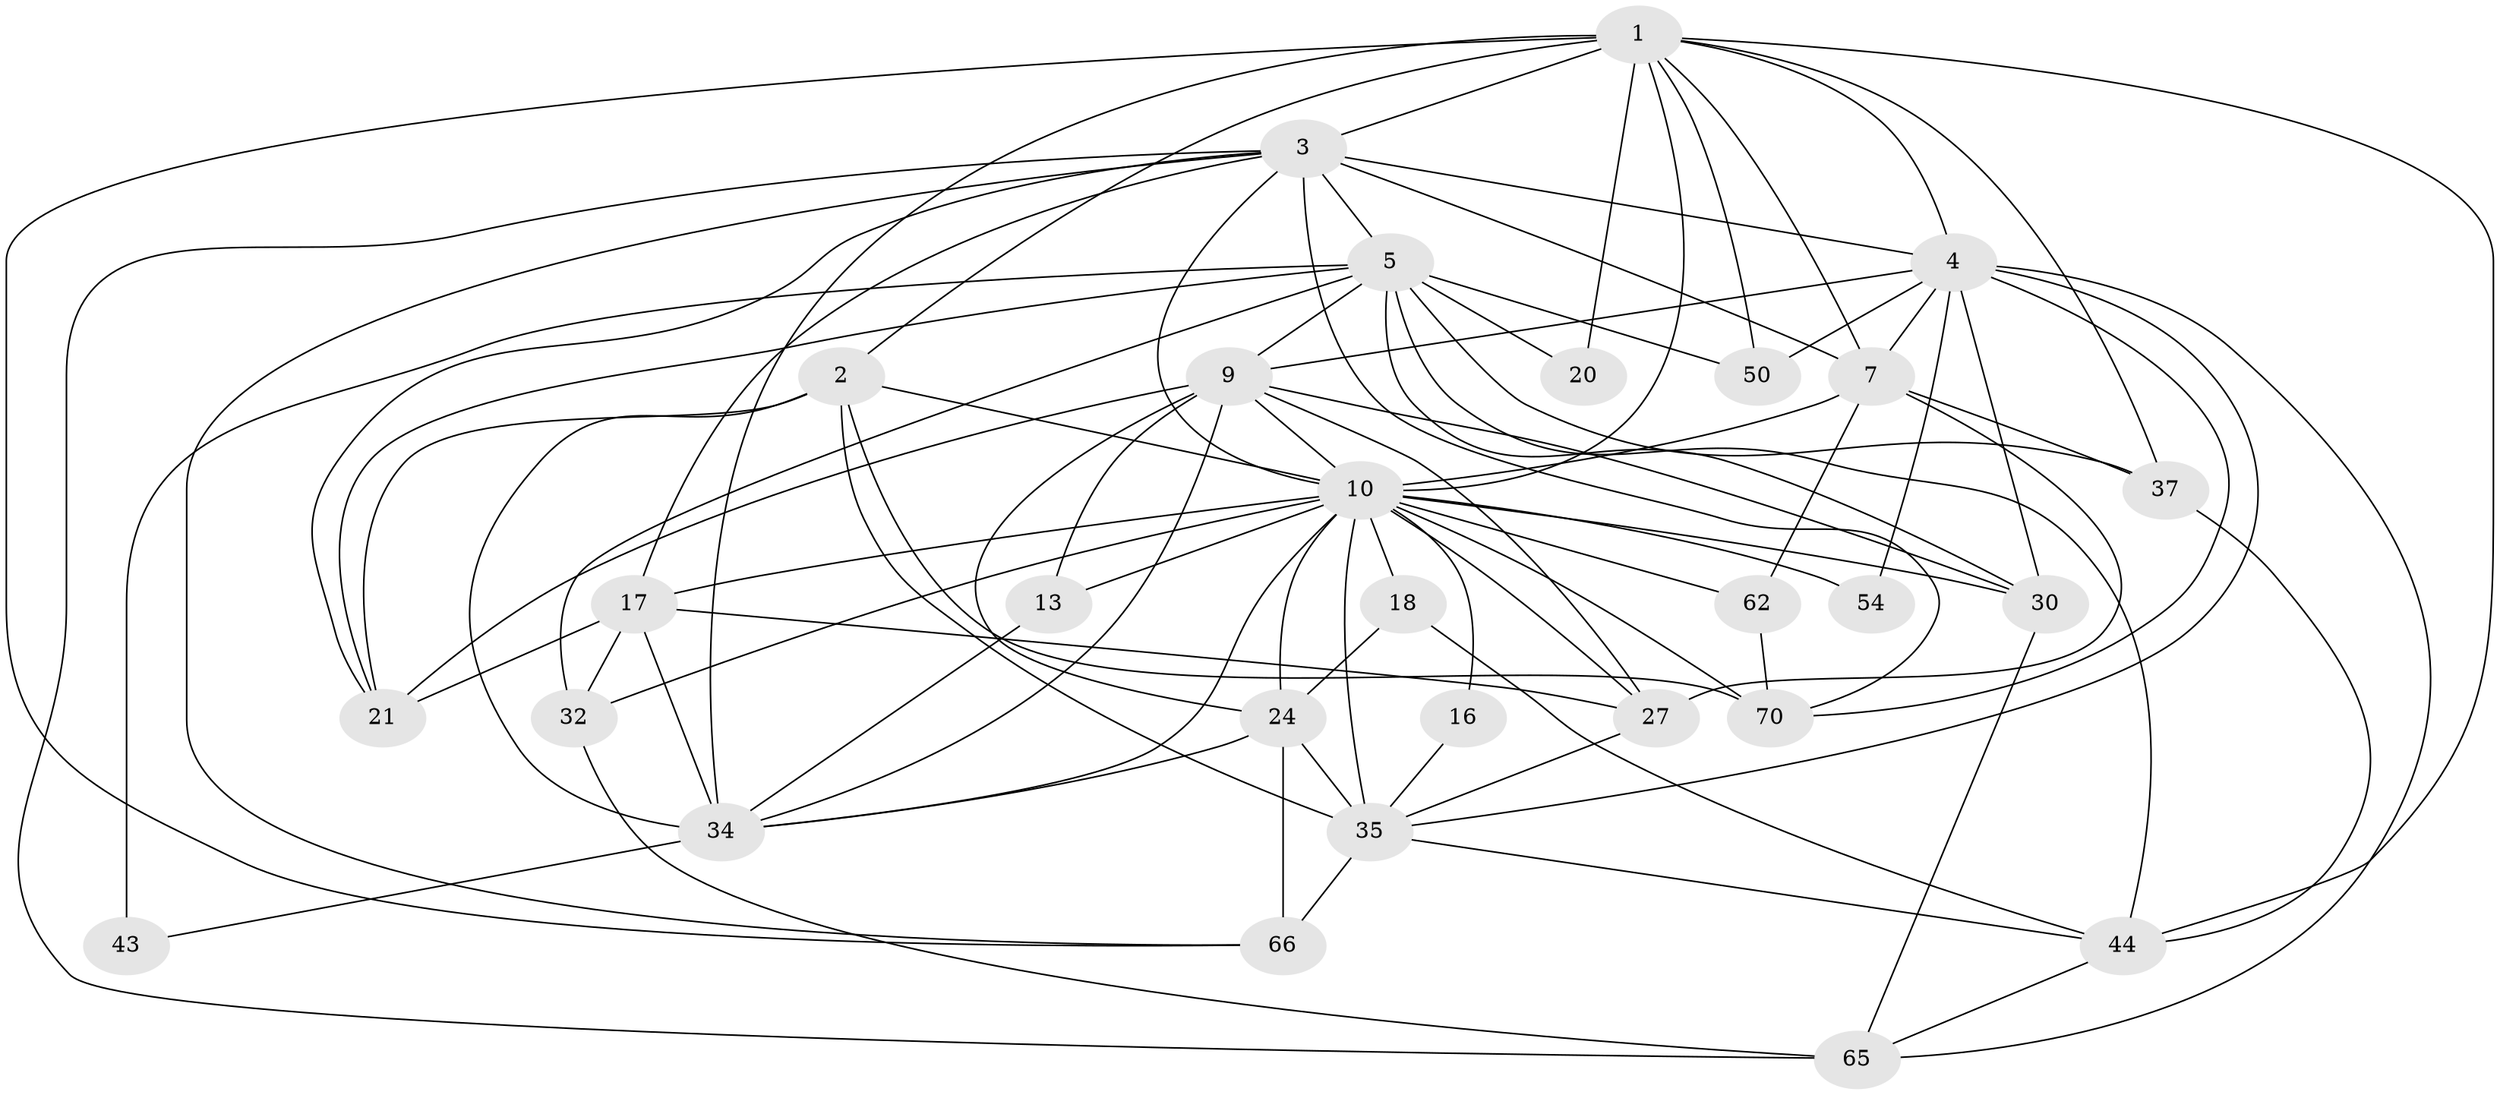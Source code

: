 // original degree distribution, {3: 0.24324324324324326, 5: 0.25675675675675674, 4: 0.25675675675675674, 8: 0.013513513513513514, 2: 0.13513513513513514, 6: 0.08108108108108109, 7: 0.013513513513513514}
// Generated by graph-tools (version 1.1) at 2025/18/03/04/25 18:18:37]
// undirected, 29 vertices, 86 edges
graph export_dot {
graph [start="1"]
  node [color=gray90,style=filled];
  1 [super="+12+28+61"];
  2 [super="+55+52"];
  3 [super="+73+15"];
  4 [super="+6"];
  5 [super="+14+46+59"];
  7 [super="+33+49"];
  9 [super="+26+31"];
  10 [super="+38+47+19+11"];
  13;
  16;
  17 [super="+71+48"];
  18 [super="+57"];
  20;
  21 [super="+22+67"];
  24 [super="+58+36+51"];
  27;
  30 [super="+60"];
  32;
  34 [super="+42+40+45"];
  35 [super="+41"];
  37 [super="+68"];
  43;
  44 [super="+72"];
  50;
  54;
  62;
  65;
  66;
  70;
  1 -- 50;
  1 -- 66;
  1 -- 20;
  1 -- 7;
  1 -- 2;
  1 -- 34 [weight=2];
  1 -- 10;
  1 -- 3;
  1 -- 4;
  1 -- 37;
  1 -- 44;
  2 -- 34 [weight=2];
  2 -- 70;
  2 -- 10;
  2 -- 21;
  2 -- 35 [weight=2];
  3 -- 66;
  3 -- 65;
  3 -- 10;
  3 -- 5;
  3 -- 17;
  3 -- 70;
  3 -- 21;
  3 -- 4 [weight=2];
  3 -- 7;
  4 -- 9;
  4 -- 54;
  4 -- 65;
  4 -- 35 [weight=2];
  4 -- 70;
  4 -- 50;
  4 -- 30;
  4 -- 7;
  5 -- 43 [weight=2];
  5 -- 50;
  5 -- 32;
  5 -- 20;
  5 -- 37;
  5 -- 21;
  5 -- 9 [weight=2];
  5 -- 30;
  5 -- 44;
  7 -- 27;
  7 -- 62;
  7 -- 10 [weight=2];
  7 -- 37;
  9 -- 24;
  9 -- 30;
  9 -- 34;
  9 -- 21;
  9 -- 10;
  9 -- 27 [weight=2];
  9 -- 13;
  10 -- 54;
  10 -- 17 [weight=2];
  10 -- 62;
  10 -- 13;
  10 -- 30;
  10 -- 34;
  10 -- 18;
  10 -- 32;
  10 -- 70;
  10 -- 16;
  10 -- 24;
  10 -- 27;
  10 -- 35;
  13 -- 34;
  16 -- 35;
  17 -- 32;
  17 -- 34 [weight=2];
  17 -- 27;
  17 -- 21 [weight=2];
  18 -- 24 [weight=2];
  18 -- 44;
  24 -- 66 [weight=2];
  24 -- 35 [weight=3];
  24 -- 34;
  27 -- 35;
  30 -- 65;
  32 -- 65;
  34 -- 43;
  35 -- 66;
  35 -- 44;
  37 -- 44;
  44 -- 65;
  62 -- 70;
}

